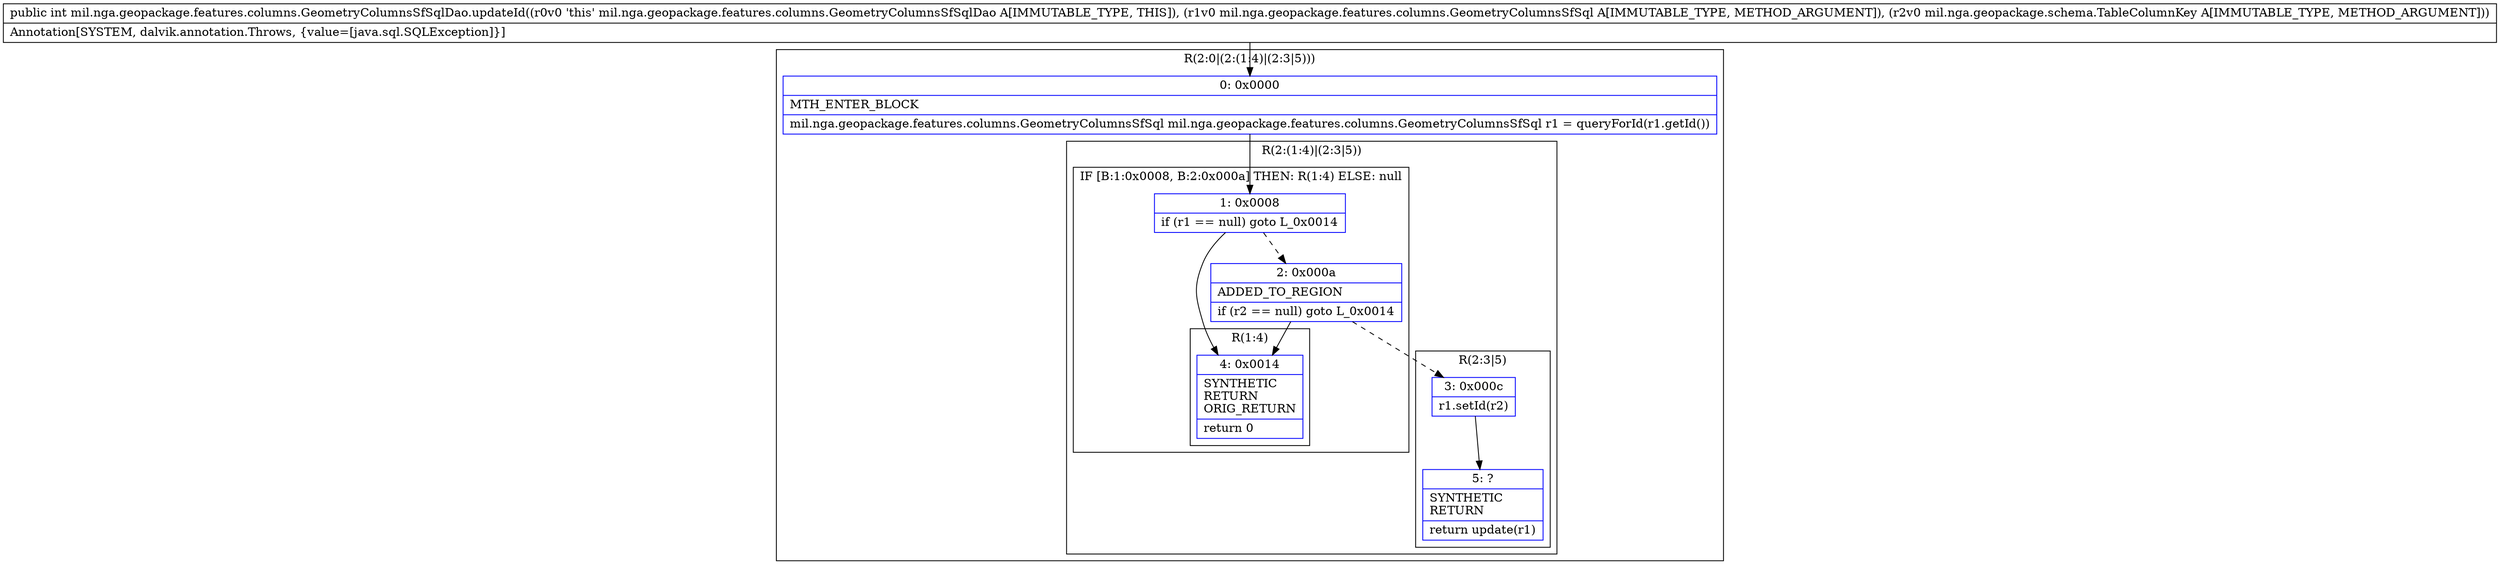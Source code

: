 digraph "CFG formil.nga.geopackage.features.columns.GeometryColumnsSfSqlDao.updateId(Lmil\/nga\/geopackage\/features\/columns\/GeometryColumnsSfSql;Lmil\/nga\/geopackage\/schema\/TableColumnKey;)I" {
subgraph cluster_Region_1751047051 {
label = "R(2:0|(2:(1:4)|(2:3|5)))";
node [shape=record,color=blue];
Node_0 [shape=record,label="{0\:\ 0x0000|MTH_ENTER_BLOCK\l|mil.nga.geopackage.features.columns.GeometryColumnsSfSql mil.nga.geopackage.features.columns.GeometryColumnsSfSql r1 = queryForId(r1.getId())\l}"];
subgraph cluster_Region_463196268 {
label = "R(2:(1:4)|(2:3|5))";
node [shape=record,color=blue];
subgraph cluster_IfRegion_678363026 {
label = "IF [B:1:0x0008, B:2:0x000a] THEN: R(1:4) ELSE: null";
node [shape=record,color=blue];
Node_1 [shape=record,label="{1\:\ 0x0008|if (r1 == null) goto L_0x0014\l}"];
Node_2 [shape=record,label="{2\:\ 0x000a|ADDED_TO_REGION\l|if (r2 == null) goto L_0x0014\l}"];
subgraph cluster_Region_1105648661 {
label = "R(1:4)";
node [shape=record,color=blue];
Node_4 [shape=record,label="{4\:\ 0x0014|SYNTHETIC\lRETURN\lORIG_RETURN\l|return 0\l}"];
}
}
subgraph cluster_Region_122513151 {
label = "R(2:3|5)";
node [shape=record,color=blue];
Node_3 [shape=record,label="{3\:\ 0x000c|r1.setId(r2)\l}"];
Node_5 [shape=record,label="{5\:\ ?|SYNTHETIC\lRETURN\l|return update(r1)\l}"];
}
}
}
MethodNode[shape=record,label="{public int mil.nga.geopackage.features.columns.GeometryColumnsSfSqlDao.updateId((r0v0 'this' mil.nga.geopackage.features.columns.GeometryColumnsSfSqlDao A[IMMUTABLE_TYPE, THIS]), (r1v0 mil.nga.geopackage.features.columns.GeometryColumnsSfSql A[IMMUTABLE_TYPE, METHOD_ARGUMENT]), (r2v0 mil.nga.geopackage.schema.TableColumnKey A[IMMUTABLE_TYPE, METHOD_ARGUMENT]))  | Annotation[SYSTEM, dalvik.annotation.Throws, \{value=[java.sql.SQLException]\}]\l}"];
MethodNode -> Node_0;
Node_0 -> Node_1;
Node_1 -> Node_2[style=dashed];
Node_1 -> Node_4;
Node_2 -> Node_3[style=dashed];
Node_2 -> Node_4;
Node_3 -> Node_5;
}

